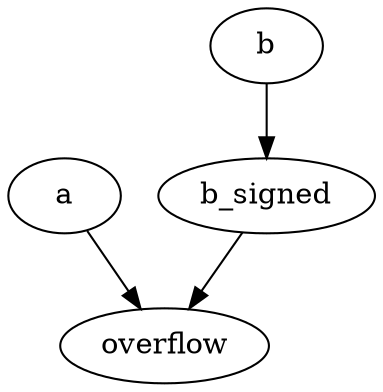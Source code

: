 strict digraph "" {
	a	[complexity=5,
		importance=0.327957121924,
		rank=0.0655914243847];
	overflow	[complexity=0,
		importance=0.198924814232,
		rank=0.0];
	a -> overflow;
	b	[complexity=8,
		importance=0.521505285192,
		rank=0.0651881606491];
	b_signed	[complexity=5,
		importance=0.392472977501,
		rank=0.0784945955002];
	b -> b_signed;
	b_signed -> overflow;
}
